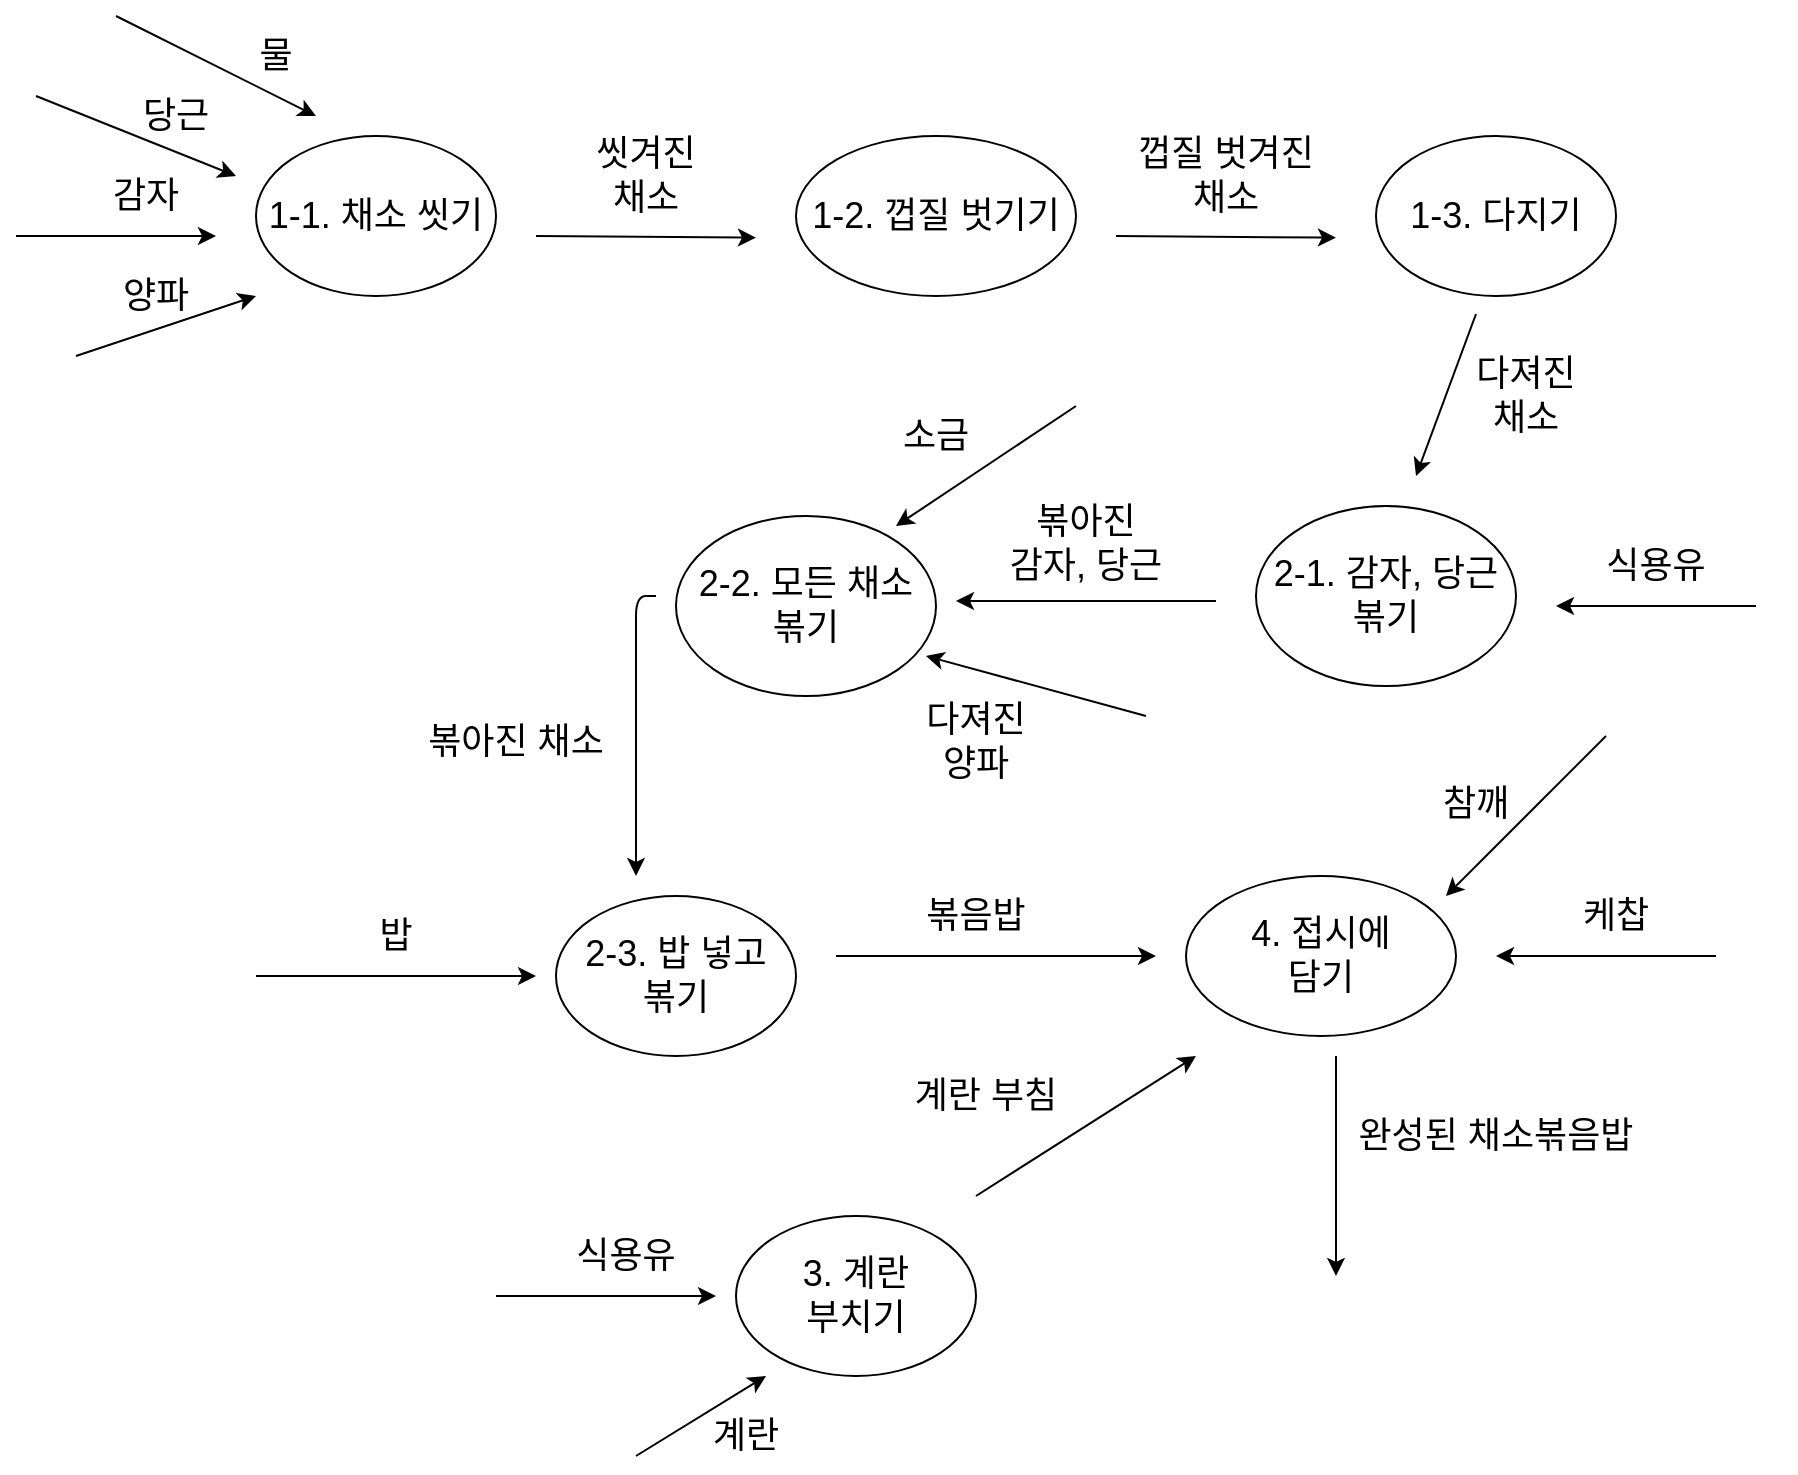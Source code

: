 <mxfile version="15.4.0" type="github">
  <diagram id="BkRIvSXjx7AZviJyloqO" name="Page-1">
    <mxGraphModel dx="1504" dy="681" grid="1" gridSize="10" guides="1" tooltips="1" connect="1" arrows="1" fold="1" page="1" pageScale="1" pageWidth="1169" pageHeight="827" math="0" shadow="0">
      <root>
        <mxCell id="0" />
        <mxCell id="1" parent="0" />
        <mxCell id="qIdZlYRgleu5UFHHDGIx-3" value="&lt;font style=&quot;font-size: 18px&quot;&gt;1-1. 채소 씻기&lt;/font&gt;" style="ellipse;whiteSpace=wrap;html=1;" parent="1" vertex="1">
          <mxGeometry x="140" y="70" width="120" height="80" as="geometry" />
        </mxCell>
        <mxCell id="qIdZlYRgleu5UFHHDGIx-4" value="" style="endArrow=classic;html=1;" parent="1" edge="1">
          <mxGeometry width="50" height="50" relative="1" as="geometry">
            <mxPoint x="30" y="50" as="sourcePoint" />
            <mxPoint x="130" y="90" as="targetPoint" />
          </mxGeometry>
        </mxCell>
        <mxCell id="qIdZlYRgleu5UFHHDGIx-6" value="&lt;span style=&quot;font-size: 18px&quot;&gt;당근&lt;br&gt;&lt;/span&gt;" style="text;html=1;strokeColor=none;fillColor=none;align=center;verticalAlign=middle;whiteSpace=wrap;rounded=0;" parent="1" vertex="1">
          <mxGeometry x="80" y="50" width="40" height="20" as="geometry" />
        </mxCell>
        <mxCell id="qIdZlYRgleu5UFHHDGIx-7" value="" style="endArrow=classic;html=1;" parent="1" edge="1">
          <mxGeometry width="50" height="50" relative="1" as="geometry">
            <mxPoint x="70" y="10" as="sourcePoint" />
            <mxPoint x="170" y="60" as="targetPoint" />
          </mxGeometry>
        </mxCell>
        <mxCell id="qIdZlYRgleu5UFHHDGIx-8" value="&lt;font style=&quot;font-size: 18px&quot;&gt;물&lt;br&gt;&lt;/font&gt;" style="text;html=1;strokeColor=none;fillColor=none;align=center;verticalAlign=middle;whiteSpace=wrap;rounded=0;" parent="1" vertex="1">
          <mxGeometry x="130" y="20" width="40" height="20" as="geometry" />
        </mxCell>
        <mxCell id="qIdZlYRgleu5UFHHDGIx-9" value="" style="endArrow=classic;html=1;" parent="1" edge="1">
          <mxGeometry width="50" height="50" relative="1" as="geometry">
            <mxPoint x="280" y="120" as="sourcePoint" />
            <mxPoint x="390" y="120.83" as="targetPoint" />
          </mxGeometry>
        </mxCell>
        <mxCell id="qIdZlYRgleu5UFHHDGIx-10" value="&lt;font style=&quot;font-size: 18px&quot;&gt;씻겨진&lt;br&gt;채소&lt;br&gt;&lt;/font&gt;" style="text;html=1;strokeColor=none;fillColor=none;align=center;verticalAlign=middle;whiteSpace=wrap;rounded=0;" parent="1" vertex="1">
          <mxGeometry x="240" y="80" width="190" height="20" as="geometry" />
        </mxCell>
        <mxCell id="qIdZlYRgleu5UFHHDGIx-13" value="&lt;font style=&quot;font-size: 18px&quot;&gt;1-2. 껍질 벗기기&lt;br&gt;&lt;/font&gt;" style="ellipse;whiteSpace=wrap;html=1;" parent="1" vertex="1">
          <mxGeometry x="410" y="70" width="140" height="80" as="geometry" />
        </mxCell>
        <mxCell id="qIdZlYRgleu5UFHHDGIx-14" value="" style="endArrow=classic;html=1;" parent="1" edge="1">
          <mxGeometry width="50" height="50" relative="1" as="geometry">
            <mxPoint x="570" y="120" as="sourcePoint" />
            <mxPoint x="680" y="120.83" as="targetPoint" />
          </mxGeometry>
        </mxCell>
        <mxCell id="qIdZlYRgleu5UFHHDGIx-15" value="&lt;font style=&quot;font-size: 18px&quot;&gt;1-3. 다지기&lt;br&gt;&lt;/font&gt;" style="ellipse;whiteSpace=wrap;html=1;" parent="1" vertex="1">
          <mxGeometry x="700" y="70" width="120" height="80" as="geometry" />
        </mxCell>
        <mxCell id="qIdZlYRgleu5UFHHDGIx-16" value="&lt;font style=&quot;font-size: 18px&quot;&gt;껍질 벗겨진&lt;br&gt;채소&lt;br&gt;&lt;/font&gt;" style="text;html=1;strokeColor=none;fillColor=none;align=center;verticalAlign=middle;whiteSpace=wrap;rounded=0;" parent="1" vertex="1">
          <mxGeometry x="530" y="80" width="190" height="20" as="geometry" />
        </mxCell>
        <mxCell id="qIdZlYRgleu5UFHHDGIx-17" value="" style="endArrow=classic;html=1;" parent="1" edge="1">
          <mxGeometry width="50" height="50" relative="1" as="geometry">
            <mxPoint x="750" y="159" as="sourcePoint" />
            <mxPoint x="720" y="240" as="targetPoint" />
          </mxGeometry>
        </mxCell>
        <mxCell id="qIdZlYRgleu5UFHHDGIx-19" value="&lt;font style=&quot;font-size: 18px&quot;&gt;다져진&lt;br&gt;채소&lt;br&gt;&lt;/font&gt;" style="text;html=1;strokeColor=none;fillColor=none;align=center;verticalAlign=middle;whiteSpace=wrap;rounded=0;" parent="1" vertex="1">
          <mxGeometry x="680" y="190" width="190" height="20" as="geometry" />
        </mxCell>
        <mxCell id="qIdZlYRgleu5UFHHDGIx-27" value="" style="endArrow=classic;html=1;" parent="1" edge="1">
          <mxGeometry width="50" height="50" relative="1" as="geometry">
            <mxPoint x="550" y="205" as="sourcePoint" />
            <mxPoint x="460" y="265" as="targetPoint" />
          </mxGeometry>
        </mxCell>
        <mxCell id="qIdZlYRgleu5UFHHDGIx-28" value="&lt;font style=&quot;font-size: 18px&quot;&gt;소금&lt;br&gt;&lt;/font&gt;" style="text;html=1;strokeColor=none;fillColor=none;align=center;verticalAlign=middle;whiteSpace=wrap;rounded=0;" parent="1" vertex="1">
          <mxGeometry x="460" y="210" width="40" height="20" as="geometry" />
        </mxCell>
        <mxCell id="qIdZlYRgleu5UFHHDGIx-33" value="" style="endArrow=classic;html=1;" parent="1" edge="1">
          <mxGeometry width="50" height="50" relative="1" as="geometry">
            <mxPoint x="890" y="305" as="sourcePoint" />
            <mxPoint x="790" y="305" as="targetPoint" />
          </mxGeometry>
        </mxCell>
        <mxCell id="qIdZlYRgleu5UFHHDGIx-34" value="&lt;font style=&quot;font-size: 18px&quot;&gt;식용유&lt;br&gt;&lt;/font&gt;" style="text;html=1;strokeColor=none;fillColor=none;align=center;verticalAlign=middle;whiteSpace=wrap;rounded=0;" parent="1" vertex="1">
          <mxGeometry x="795" y="275" width="90" height="20" as="geometry" />
        </mxCell>
        <mxCell id="qIdZlYRgleu5UFHHDGIx-35" value="&lt;font style=&quot;font-size: 18px&quot;&gt;2-1. 감자, 당근&lt;br&gt;볶기&lt;br&gt;&lt;/font&gt;" style="ellipse;whiteSpace=wrap;html=1;" parent="1" vertex="1">
          <mxGeometry x="640" y="255" width="130" height="90" as="geometry" />
        </mxCell>
        <mxCell id="qIdZlYRgleu5UFHHDGIx-39" value="" style="endArrow=classic;html=1;" parent="1" edge="1">
          <mxGeometry width="50" height="50" relative="1" as="geometry">
            <mxPoint x="620" y="302.5" as="sourcePoint" />
            <mxPoint x="490" y="302.5" as="targetPoint" />
          </mxGeometry>
        </mxCell>
        <mxCell id="qIdZlYRgleu5UFHHDGIx-40" value="&lt;font style=&quot;font-size: 18px&quot;&gt;볶아진&lt;br&gt;감자, 당근&lt;br&gt;&lt;/font&gt;" style="text;html=1;strokeColor=none;fillColor=none;align=center;verticalAlign=middle;whiteSpace=wrap;rounded=0;" parent="1" vertex="1">
          <mxGeometry x="500" y="252.5" width="110" height="42.5" as="geometry" />
        </mxCell>
        <mxCell id="qIdZlYRgleu5UFHHDGIx-41" value="&lt;font style=&quot;font-size: 18px&quot;&gt;2-2. 모든 채소&lt;br&gt;볶기&lt;br&gt;&lt;/font&gt;" style="ellipse;whiteSpace=wrap;html=1;" parent="1" vertex="1">
          <mxGeometry x="350" y="260" width="130" height="90" as="geometry" />
        </mxCell>
        <mxCell id="qIdZlYRgleu5UFHHDGIx-42" value="" style="endArrow=classic;html=1;" parent="1" edge="1">
          <mxGeometry width="50" height="50" relative="1" as="geometry">
            <mxPoint x="585" y="360" as="sourcePoint" />
            <mxPoint x="475" y="330" as="targetPoint" />
          </mxGeometry>
        </mxCell>
        <mxCell id="qIdZlYRgleu5UFHHDGIx-43" value="&lt;font style=&quot;font-size: 18px&quot;&gt;다져진&lt;br&gt;양파&lt;br&gt;&lt;/font&gt;" style="text;html=1;strokeColor=none;fillColor=none;align=center;verticalAlign=middle;whiteSpace=wrap;rounded=0;" parent="1" vertex="1">
          <mxGeometry x="460" y="345" width="80" height="55" as="geometry" />
        </mxCell>
        <mxCell id="qIdZlYRgleu5UFHHDGIx-49" value="" style="endArrow=classic;html=1;" parent="1" edge="1">
          <mxGeometry width="50" height="50" relative="1" as="geometry">
            <mxPoint x="340" y="300" as="sourcePoint" />
            <mxPoint x="330" y="440" as="targetPoint" />
            <Array as="points">
              <mxPoint x="330" y="300" />
            </Array>
          </mxGeometry>
        </mxCell>
        <mxCell id="qIdZlYRgleu5UFHHDGIx-50" value="&lt;font style=&quot;font-size: 18px&quot;&gt;볶아진 채소&lt;br&gt;&lt;/font&gt;" style="text;html=1;strokeColor=none;fillColor=none;align=center;verticalAlign=middle;whiteSpace=wrap;rounded=0;" parent="1" vertex="1">
          <mxGeometry x="210" y="362.5" width="120" height="20" as="geometry" />
        </mxCell>
        <mxCell id="qIdZlYRgleu5UFHHDGIx-52" value="&lt;font style=&quot;font-size: 18px&quot;&gt;2-3. 밥 넣고&lt;br&gt;볶기&lt;br&gt;&lt;/font&gt;" style="ellipse;whiteSpace=wrap;html=1;" parent="1" vertex="1">
          <mxGeometry x="290" y="450" width="120" height="80" as="geometry" />
        </mxCell>
        <mxCell id="qIdZlYRgleu5UFHHDGIx-55" value="" style="endArrow=classic;html=1;" parent="1" edge="1">
          <mxGeometry width="50" height="50" relative="1" as="geometry">
            <mxPoint x="140" y="490" as="sourcePoint" />
            <mxPoint x="280" y="490" as="targetPoint" />
          </mxGeometry>
        </mxCell>
        <mxCell id="qIdZlYRgleu5UFHHDGIx-56" value="&lt;font style=&quot;font-size: 18px&quot;&gt;밥&lt;br&gt;&lt;/font&gt;" style="text;html=1;strokeColor=none;fillColor=none;align=center;verticalAlign=middle;whiteSpace=wrap;rounded=0;" parent="1" vertex="1">
          <mxGeometry x="190" y="460" width="40" height="20" as="geometry" />
        </mxCell>
        <mxCell id="qIdZlYRgleu5UFHHDGIx-57" value="" style="endArrow=classic;html=1;" parent="1" edge="1">
          <mxGeometry width="50" height="50" relative="1" as="geometry">
            <mxPoint x="430" y="480" as="sourcePoint" />
            <mxPoint x="590" y="480" as="targetPoint" />
            <Array as="points" />
          </mxGeometry>
        </mxCell>
        <mxCell id="qIdZlYRgleu5UFHHDGIx-58" value="&lt;font style=&quot;font-size: 18px&quot;&gt;볶음밥&lt;br&gt;&lt;/font&gt;" style="text;html=1;strokeColor=none;fillColor=none;align=center;verticalAlign=middle;whiteSpace=wrap;rounded=0;" parent="1" vertex="1">
          <mxGeometry x="405" y="450" width="190" height="20" as="geometry" />
        </mxCell>
        <mxCell id="qIdZlYRgleu5UFHHDGIx-59" value="&lt;font style=&quot;font-size: 18px&quot;&gt;3. 계란&lt;br&gt;부치기&lt;br&gt;&lt;/font&gt;" style="ellipse;whiteSpace=wrap;html=1;" parent="1" vertex="1">
          <mxGeometry x="380" y="610" width="120" height="80" as="geometry" />
        </mxCell>
        <mxCell id="qIdZlYRgleu5UFHHDGIx-60" value="" style="endArrow=classic;html=1;" parent="1" edge="1">
          <mxGeometry width="50" height="50" relative="1" as="geometry">
            <mxPoint x="260" y="650" as="sourcePoint" />
            <mxPoint x="370" y="650" as="targetPoint" />
          </mxGeometry>
        </mxCell>
        <mxCell id="qIdZlYRgleu5UFHHDGIx-62" value="" style="endArrow=classic;html=1;" parent="1" edge="1">
          <mxGeometry width="50" height="50" relative="1" as="geometry">
            <mxPoint x="330" y="730" as="sourcePoint" />
            <mxPoint x="395" y="690" as="targetPoint" />
          </mxGeometry>
        </mxCell>
        <mxCell id="qIdZlYRgleu5UFHHDGIx-63" value="&lt;font style=&quot;font-size: 18px&quot;&gt;계란&lt;br&gt;&lt;/font&gt;" style="text;html=1;strokeColor=none;fillColor=none;align=center;verticalAlign=middle;whiteSpace=wrap;rounded=0;" parent="1" vertex="1">
          <mxGeometry x="360" y="710" width="50" height="20" as="geometry" />
        </mxCell>
        <mxCell id="qIdZlYRgleu5UFHHDGIx-68" value="&lt;span style=&quot;font-size: 18px&quot;&gt;4. 접시에 &lt;br&gt;담기&lt;/span&gt;" style="ellipse;whiteSpace=wrap;html=1;" parent="1" vertex="1">
          <mxGeometry x="605" y="440" width="135" height="80" as="geometry" />
        </mxCell>
        <mxCell id="qIdZlYRgleu5UFHHDGIx-69" value="" style="endArrow=classic;html=1;" parent="1" edge="1">
          <mxGeometry width="50" height="50" relative="1" as="geometry">
            <mxPoint x="500" y="600" as="sourcePoint" />
            <mxPoint x="610" y="530" as="targetPoint" />
            <Array as="points" />
          </mxGeometry>
        </mxCell>
        <mxCell id="qIdZlYRgleu5UFHHDGIx-70" value="&lt;span style=&quot;font-size: 18px&quot;&gt;계란 부침&lt;br&gt;&lt;/span&gt;" style="text;html=1;strokeColor=none;fillColor=none;align=center;verticalAlign=middle;whiteSpace=wrap;rounded=0;" parent="1" vertex="1">
          <mxGeometry x="460" y="540" width="90" height="20" as="geometry" />
        </mxCell>
        <mxCell id="qIdZlYRgleu5UFHHDGIx-72" value="" style="endArrow=classic;html=1;" parent="1" edge="1">
          <mxGeometry width="50" height="50" relative="1" as="geometry">
            <mxPoint x="870" y="480" as="sourcePoint" />
            <mxPoint x="760" y="480" as="targetPoint" />
            <Array as="points" />
          </mxGeometry>
        </mxCell>
        <mxCell id="qIdZlYRgleu5UFHHDGIx-73" value="&lt;font style=&quot;font-size: 18px&quot;&gt;참깨&lt;br&gt;&lt;/font&gt;" style="text;html=1;strokeColor=none;fillColor=none;align=center;verticalAlign=middle;whiteSpace=wrap;rounded=0;" parent="1" vertex="1">
          <mxGeometry x="720" y="394" width="60" height="20" as="geometry" />
        </mxCell>
        <mxCell id="qIdZlYRgleu5UFHHDGIx-75" value="" style="endArrow=classic;html=1;" parent="1" edge="1">
          <mxGeometry width="50" height="50" relative="1" as="geometry">
            <mxPoint x="815" y="370" as="sourcePoint" />
            <mxPoint x="735" y="450" as="targetPoint" />
          </mxGeometry>
        </mxCell>
        <mxCell id="qIdZlYRgleu5UFHHDGIx-76" value="&lt;font style=&quot;font-size: 18px&quot;&gt;케찹&lt;br&gt;&lt;/font&gt;" style="text;html=1;strokeColor=none;fillColor=none;align=center;verticalAlign=middle;whiteSpace=wrap;rounded=0;" parent="1" vertex="1">
          <mxGeometry x="795" y="450" width="50" height="20" as="geometry" />
        </mxCell>
        <mxCell id="qIdZlYRgleu5UFHHDGIx-79" value="&lt;font style=&quot;font-size: 18px&quot;&gt;완성된 채소볶음밥&lt;br&gt;&lt;/font&gt;" style="text;html=1;strokeColor=none;fillColor=none;align=center;verticalAlign=middle;whiteSpace=wrap;rounded=0;" parent="1" vertex="1">
          <mxGeometry x="610" y="560" width="300" height="20" as="geometry" />
        </mxCell>
        <mxCell id="qIdZlYRgleu5UFHHDGIx-81" value="" style="endArrow=classic;html=1;" parent="1" edge="1">
          <mxGeometry width="50" height="50" relative="1" as="geometry">
            <mxPoint x="680" y="530" as="sourcePoint" />
            <mxPoint x="680" y="640" as="targetPoint" />
            <Array as="points" />
          </mxGeometry>
        </mxCell>
        <mxCell id="edRf1vD5LT0kCkmPY79u-1" style="edgeStyle=orthogonalEdgeStyle;rounded=0;orthogonalLoop=1;jettySize=auto;html=1;exitX=0.5;exitY=1;exitDx=0;exitDy=0;" parent="1" edge="1">
          <mxGeometry relative="1" as="geometry">
            <mxPoint x="495" y="30" as="sourcePoint" />
            <mxPoint x="495" y="30" as="targetPoint" />
          </mxGeometry>
        </mxCell>
        <mxCell id="qOc2fzrBNdWUXlwEHEvg-3" value="&lt;font style=&quot;font-size: 18px&quot;&gt;식용유&lt;br&gt;&lt;/font&gt;" style="text;html=1;strokeColor=none;fillColor=none;align=center;verticalAlign=middle;whiteSpace=wrap;rounded=0;" parent="1" vertex="1">
          <mxGeometry x="280" y="620" width="90" height="20" as="geometry" />
        </mxCell>
        <mxCell id="qOc2fzrBNdWUXlwEHEvg-4" value="" style="endArrow=classic;html=1;" parent="1" edge="1">
          <mxGeometry width="50" height="50" relative="1" as="geometry">
            <mxPoint x="20" y="120" as="sourcePoint" />
            <mxPoint x="120" y="120" as="targetPoint" />
          </mxGeometry>
        </mxCell>
        <mxCell id="qOc2fzrBNdWUXlwEHEvg-5" value="&lt;span style=&quot;font-size: 18px&quot;&gt;감자&lt;br&gt;&lt;/span&gt;" style="text;html=1;strokeColor=none;fillColor=none;align=center;verticalAlign=middle;whiteSpace=wrap;rounded=0;" parent="1" vertex="1">
          <mxGeometry x="65" y="90" width="40" height="20" as="geometry" />
        </mxCell>
        <mxCell id="qOc2fzrBNdWUXlwEHEvg-6" value="" style="endArrow=classic;html=1;" parent="1" edge="1">
          <mxGeometry width="50" height="50" relative="1" as="geometry">
            <mxPoint x="50" y="180" as="sourcePoint" />
            <mxPoint x="140" y="150" as="targetPoint" />
          </mxGeometry>
        </mxCell>
        <mxCell id="qOc2fzrBNdWUXlwEHEvg-7" value="&lt;span style=&quot;font-size: 18px&quot;&gt;양파&lt;br&gt;&lt;/span&gt;" style="text;html=1;strokeColor=none;fillColor=none;align=center;verticalAlign=middle;whiteSpace=wrap;rounded=0;" parent="1" vertex="1">
          <mxGeometry x="70" y="140" width="40" height="20" as="geometry" />
        </mxCell>
      </root>
    </mxGraphModel>
  </diagram>
</mxfile>
